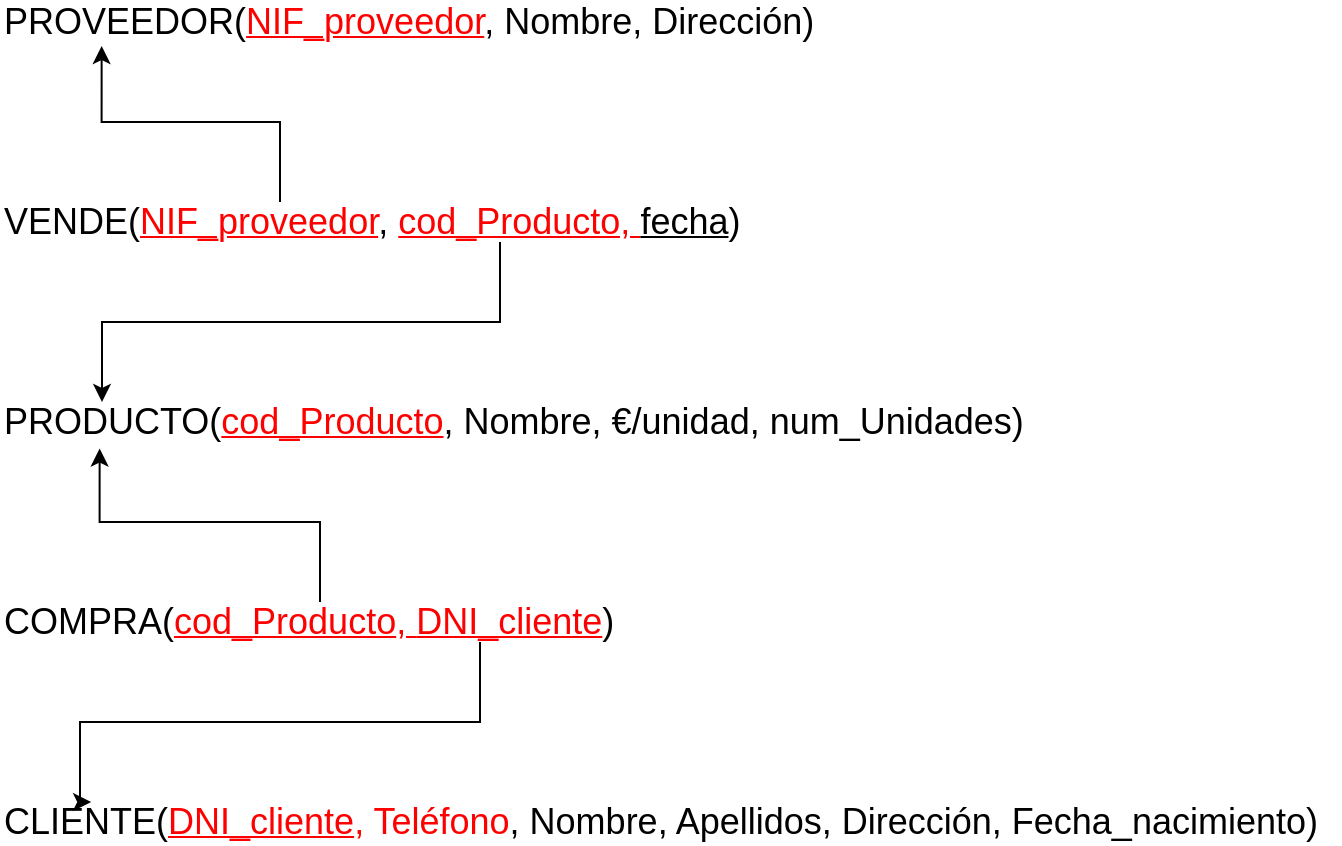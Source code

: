 <mxfile version="14.5.1" type="device"><diagram id="gq6nvirmcdbYzkFCISu-" name="Página-1"><mxGraphModel dx="1185" dy="678" grid="1" gridSize="10" guides="1" tooltips="1" connect="1" arrows="1" fold="1" page="1" pageScale="1" pageWidth="1000" pageHeight="600" math="0" shadow="0"><root><mxCell id="0"/><mxCell id="1" parent="0"/><mxCell id="917qAOCUgoiogidHQv8G-1" value="&lt;font style=&quot;font-size: 18px&quot;&gt;PROVEEDOR(&lt;font color=&quot;#ff0000&quot;&gt;&lt;u&gt;NIF_proveedor&lt;/u&gt;&lt;/font&gt;, Nombre, Dirección)&lt;/font&gt;" style="text;html=1;align=left;verticalAlign=middle;resizable=0;points=[];autosize=1;" vertex="1" parent="1"><mxGeometry x="280" y="70" width="420" height="20" as="geometry"/></mxCell><mxCell id="917qAOCUgoiogidHQv8G-8" style="edgeStyle=orthogonalEdgeStyle;rounded=0;orthogonalLoop=1;jettySize=auto;html=1;entryX=0.121;entryY=1.1;entryDx=0;entryDy=0;entryPerimeter=0;" edge="1" parent="1" source="917qAOCUgoiogidHQv8G-2" target="917qAOCUgoiogidHQv8G-1"><mxGeometry relative="1" as="geometry"><Array as="points"><mxPoint x="420" y="130"/><mxPoint x="331" y="130"/></Array></mxGeometry></mxCell><mxCell id="917qAOCUgoiogidHQv8G-9" style="edgeStyle=orthogonalEdgeStyle;rounded=0;orthogonalLoop=1;jettySize=auto;html=1;" edge="1" parent="1" source="917qAOCUgoiogidHQv8G-2" target="917qAOCUgoiogidHQv8G-5"><mxGeometry relative="1" as="geometry"><Array as="points"><mxPoint x="530" y="230"/><mxPoint x="331" y="230"/></Array></mxGeometry></mxCell><mxCell id="917qAOCUgoiogidHQv8G-2" value="&lt;font style=&quot;font-size: 18px&quot;&gt;VENDE(&lt;u style=&quot;color: rgb(255 , 0 , 0)&quot;&gt;NIF_proveedor&lt;/u&gt;,&amp;nbsp;&lt;u style=&quot;color: rgb(255 , 0 , 0)&quot;&gt;cod_Producto, &lt;/u&gt;&lt;u&gt;fecha&lt;/u&gt;)&lt;/font&gt;" style="text;html=1;align=left;verticalAlign=middle;resizable=0;points=[];autosize=1;" vertex="1" parent="1"><mxGeometry x="280" y="170" width="380" height="20" as="geometry"/></mxCell><mxCell id="917qAOCUgoiogidHQv8G-5" value="&lt;font style=&quot;font-size: 18px&quot;&gt;PRODUCTO(&lt;font color=&quot;#ff0000&quot;&gt;&lt;u&gt;cod_Producto&lt;/u&gt;&lt;/font&gt;, Nombre, €/unidad, num_Unidades)&lt;/font&gt;" style="text;html=1;align=left;verticalAlign=middle;resizable=0;points=[];autosize=1;" vertex="1" parent="1"><mxGeometry x="280" y="270" width="530" height="20" as="geometry"/></mxCell><mxCell id="917qAOCUgoiogidHQv8G-6" value="&lt;font style=&quot;font-size: 18px&quot;&gt;CLIENTE(&lt;font color=&quot;#ff0000&quot;&gt;&lt;u&gt;DNI_cliente&lt;/u&gt;&lt;/font&gt;&lt;font color=&quot;#ff0000&quot;&gt;, Teléfono&lt;/font&gt;, Nombre, Apellidos, Dirección, Fecha_nacimiento)&lt;/font&gt;" style="text;html=1;align=left;verticalAlign=middle;resizable=0;points=[];autosize=1;" vertex="1" parent="1"><mxGeometry x="280" y="470" width="670" height="20" as="geometry"/></mxCell><mxCell id="917qAOCUgoiogidHQv8G-10" style="edgeStyle=orthogonalEdgeStyle;rounded=0;orthogonalLoop=1;jettySize=auto;html=1;entryX=0.094;entryY=1.164;entryDx=0;entryDy=0;entryPerimeter=0;" edge="1" parent="1" source="917qAOCUgoiogidHQv8G-7" target="917qAOCUgoiogidHQv8G-5"><mxGeometry relative="1" as="geometry"/></mxCell><mxCell id="917qAOCUgoiogidHQv8G-11" style="edgeStyle=orthogonalEdgeStyle;rounded=0;orthogonalLoop=1;jettySize=auto;html=1;entryX=0.068;entryY=0;entryDx=0;entryDy=0;entryPerimeter=0;" edge="1" parent="1" source="917qAOCUgoiogidHQv8G-7" target="917qAOCUgoiogidHQv8G-6"><mxGeometry relative="1" as="geometry"><Array as="points"><mxPoint x="520" y="430"/><mxPoint x="320" y="430"/></Array></mxGeometry></mxCell><mxCell id="917qAOCUgoiogidHQv8G-7" value="&lt;font style=&quot;font-size: 18px&quot;&gt;COMPRA(&lt;u style=&quot;color: rgb(255 , 0 , 0)&quot;&gt;cod_Producto&lt;/u&gt;&lt;font color=&quot;#ff0000&quot;&gt;&lt;u&gt;,&amp;nbsp;&lt;/u&gt;&lt;/font&gt;&lt;u style=&quot;color: rgb(255 , 0 , 0)&quot;&gt;DNI_cliente&lt;/u&gt;)&lt;/font&gt;" style="text;html=1;align=left;verticalAlign=middle;resizable=0;points=[];autosize=1;" vertex="1" parent="1"><mxGeometry x="280" y="370" width="320" height="20" as="geometry"/></mxCell></root></mxGraphModel></diagram></mxfile>